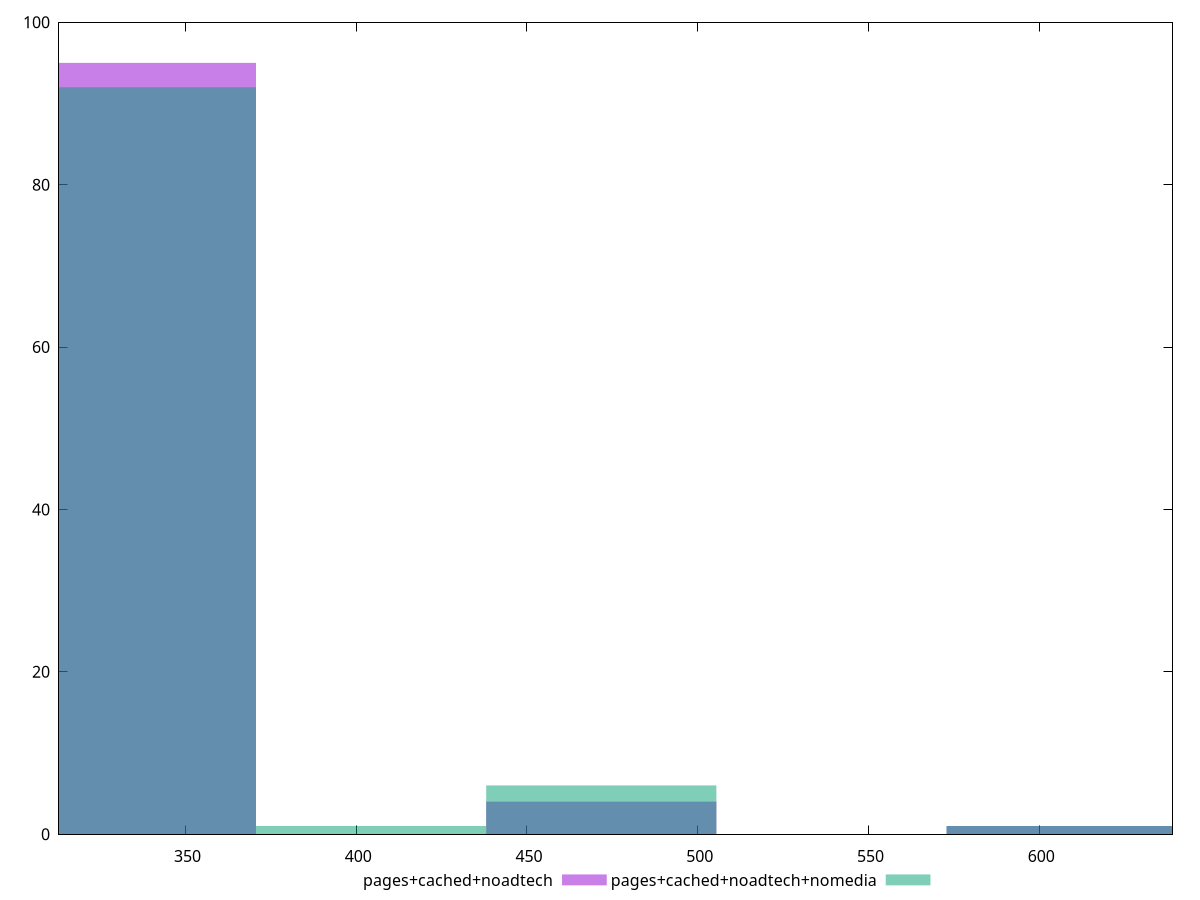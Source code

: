 reset

$pagesCachedNoadtech <<EOF
606.5527138632967 1
471.7632218936753 4
336.97372992405377 95
EOF

$pagesCachedNoadtechNomedia <<EOF
606.5527138632967 1
336.97372992405377 92
404.3684759088645 1
471.7632218936753 6
EOF

set key outside below
set boxwidth 67.39474598481075
set xrange [313:639]
set yrange [0:100]
set trange [0:100]
set style fill transparent solid 0.5 noborder
set terminal svg size 640, 500 enhanced background rgb 'white'
set output "report_00026_2021-02-22T21:38:55.199Z/render-blocking-resources/comparison/histogram/2_vs_3.svg"

plot $pagesCachedNoadtech title "pages+cached+noadtech" with boxes, \
     $pagesCachedNoadtechNomedia title "pages+cached+noadtech+nomedia" with boxes

reset
